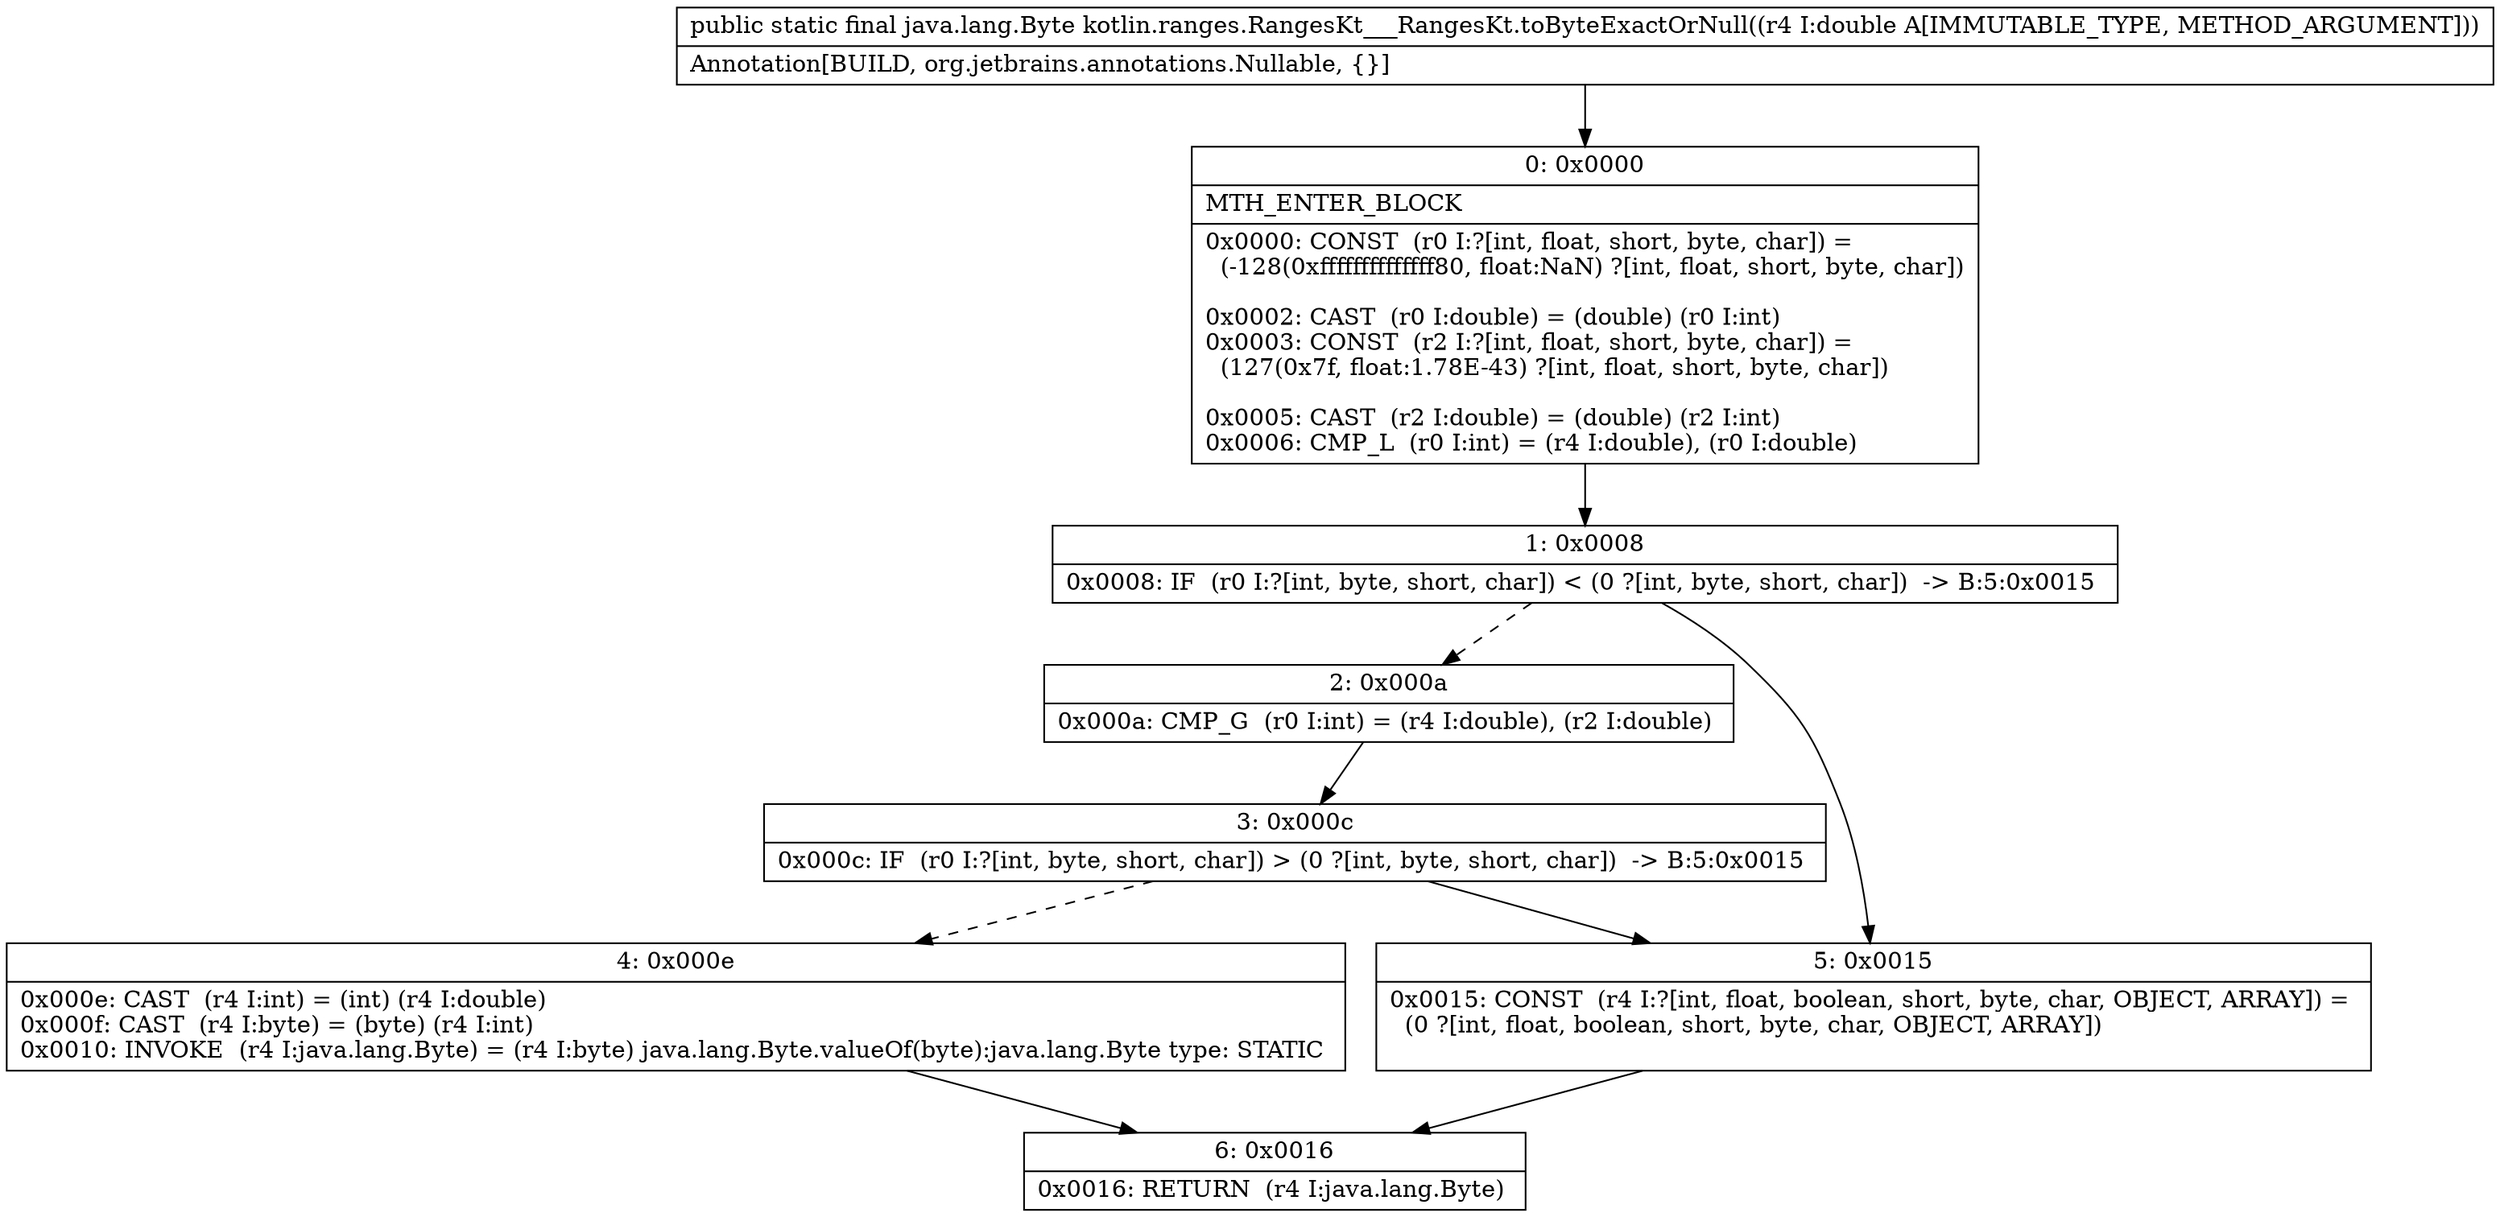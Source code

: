 digraph "CFG forkotlin.ranges.RangesKt___RangesKt.toByteExactOrNull(D)Ljava\/lang\/Byte;" {
Node_0 [shape=record,label="{0\:\ 0x0000|MTH_ENTER_BLOCK\l|0x0000: CONST  (r0 I:?[int, float, short, byte, char]) = \l  (\-128(0xffffffffffffff80, float:NaN) ?[int, float, short, byte, char])\l \l0x0002: CAST  (r0 I:double) = (double) (r0 I:int) \l0x0003: CONST  (r2 I:?[int, float, short, byte, char]) = \l  (127(0x7f, float:1.78E\-43) ?[int, float, short, byte, char])\l \l0x0005: CAST  (r2 I:double) = (double) (r2 I:int) \l0x0006: CMP_L  (r0 I:int) = (r4 I:double), (r0 I:double) \l}"];
Node_1 [shape=record,label="{1\:\ 0x0008|0x0008: IF  (r0 I:?[int, byte, short, char]) \< (0 ?[int, byte, short, char])  \-\> B:5:0x0015 \l}"];
Node_2 [shape=record,label="{2\:\ 0x000a|0x000a: CMP_G  (r0 I:int) = (r4 I:double), (r2 I:double) \l}"];
Node_3 [shape=record,label="{3\:\ 0x000c|0x000c: IF  (r0 I:?[int, byte, short, char]) \> (0 ?[int, byte, short, char])  \-\> B:5:0x0015 \l}"];
Node_4 [shape=record,label="{4\:\ 0x000e|0x000e: CAST  (r4 I:int) = (int) (r4 I:double) \l0x000f: CAST  (r4 I:byte) = (byte) (r4 I:int) \l0x0010: INVOKE  (r4 I:java.lang.Byte) = (r4 I:byte) java.lang.Byte.valueOf(byte):java.lang.Byte type: STATIC \l}"];
Node_5 [shape=record,label="{5\:\ 0x0015|0x0015: CONST  (r4 I:?[int, float, boolean, short, byte, char, OBJECT, ARRAY]) = \l  (0 ?[int, float, boolean, short, byte, char, OBJECT, ARRAY])\l \l}"];
Node_6 [shape=record,label="{6\:\ 0x0016|0x0016: RETURN  (r4 I:java.lang.Byte) \l}"];
MethodNode[shape=record,label="{public static final java.lang.Byte kotlin.ranges.RangesKt___RangesKt.toByteExactOrNull((r4 I:double A[IMMUTABLE_TYPE, METHOD_ARGUMENT]))  | Annotation[BUILD, org.jetbrains.annotations.Nullable, \{\}]\l}"];
MethodNode -> Node_0;
Node_0 -> Node_1;
Node_1 -> Node_2[style=dashed];
Node_1 -> Node_5;
Node_2 -> Node_3;
Node_3 -> Node_4[style=dashed];
Node_3 -> Node_5;
Node_4 -> Node_6;
Node_5 -> Node_6;
}

